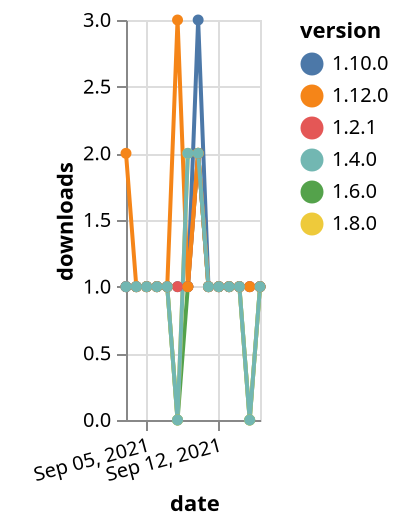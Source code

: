 {"$schema": "https://vega.github.io/schema/vega-lite/v5.json", "description": "A simple bar chart with embedded data.", "data": {"values": [{"date": "2021-09-03", "total": 185, "delta": 1, "version": "1.6.0"}, {"date": "2021-09-04", "total": 186, "delta": 1, "version": "1.6.0"}, {"date": "2021-09-05", "total": 187, "delta": 1, "version": "1.6.0"}, {"date": "2021-09-06", "total": 188, "delta": 1, "version": "1.6.0"}, {"date": "2021-09-07", "total": 189, "delta": 1, "version": "1.6.0"}, {"date": "2021-09-08", "total": 189, "delta": 0, "version": "1.6.0"}, {"date": "2021-09-09", "total": 190, "delta": 1, "version": "1.6.0"}, {"date": "2021-09-10", "total": 192, "delta": 2, "version": "1.6.0"}, {"date": "2021-09-11", "total": 193, "delta": 1, "version": "1.6.0"}, {"date": "2021-09-12", "total": 194, "delta": 1, "version": "1.6.0"}, {"date": "2021-09-13", "total": 195, "delta": 1, "version": "1.6.0"}, {"date": "2021-09-14", "total": 196, "delta": 1, "version": "1.6.0"}, {"date": "2021-09-15", "total": 196, "delta": 0, "version": "1.6.0"}, {"date": "2021-09-16", "total": 197, "delta": 1, "version": "1.6.0"}, {"date": "2021-09-03", "total": 161, "delta": 1, "version": "1.8.0"}, {"date": "2021-09-04", "total": 162, "delta": 1, "version": "1.8.0"}, {"date": "2021-09-05", "total": 163, "delta": 1, "version": "1.8.0"}, {"date": "2021-09-06", "total": 164, "delta": 1, "version": "1.8.0"}, {"date": "2021-09-07", "total": 165, "delta": 1, "version": "1.8.0"}, {"date": "2021-09-08", "total": 165, "delta": 0, "version": "1.8.0"}, {"date": "2021-09-09", "total": 167, "delta": 2, "version": "1.8.0"}, {"date": "2021-09-10", "total": 169, "delta": 2, "version": "1.8.0"}, {"date": "2021-09-11", "total": 170, "delta": 1, "version": "1.8.0"}, {"date": "2021-09-12", "total": 171, "delta": 1, "version": "1.8.0"}, {"date": "2021-09-13", "total": 172, "delta": 1, "version": "1.8.0"}, {"date": "2021-09-14", "total": 173, "delta": 1, "version": "1.8.0"}, {"date": "2021-09-15", "total": 173, "delta": 0, "version": "1.8.0"}, {"date": "2021-09-16", "total": 174, "delta": 1, "version": "1.8.0"}, {"date": "2021-09-03", "total": 193, "delta": 1, "version": "1.10.0"}, {"date": "2021-09-04", "total": 194, "delta": 1, "version": "1.10.0"}, {"date": "2021-09-05", "total": 195, "delta": 1, "version": "1.10.0"}, {"date": "2021-09-06", "total": 196, "delta": 1, "version": "1.10.0"}, {"date": "2021-09-07", "total": 197, "delta": 1, "version": "1.10.0"}, {"date": "2021-09-08", "total": 198, "delta": 1, "version": "1.10.0"}, {"date": "2021-09-09", "total": 199, "delta": 1, "version": "1.10.0"}, {"date": "2021-09-10", "total": 202, "delta": 3, "version": "1.10.0"}, {"date": "2021-09-11", "total": 203, "delta": 1, "version": "1.10.0"}, {"date": "2021-09-12", "total": 204, "delta": 1, "version": "1.10.0"}, {"date": "2021-09-13", "total": 205, "delta": 1, "version": "1.10.0"}, {"date": "2021-09-14", "total": 206, "delta": 1, "version": "1.10.0"}, {"date": "2021-09-15", "total": 207, "delta": 1, "version": "1.10.0"}, {"date": "2021-09-16", "total": 208, "delta": 1, "version": "1.10.0"}, {"date": "2021-09-03", "total": 239, "delta": 1, "version": "1.2.1"}, {"date": "2021-09-04", "total": 240, "delta": 1, "version": "1.2.1"}, {"date": "2021-09-05", "total": 241, "delta": 1, "version": "1.2.1"}, {"date": "2021-09-06", "total": 242, "delta": 1, "version": "1.2.1"}, {"date": "2021-09-07", "total": 243, "delta": 1, "version": "1.2.1"}, {"date": "2021-09-08", "total": 244, "delta": 1, "version": "1.2.1"}, {"date": "2021-09-09", "total": 245, "delta": 1, "version": "1.2.1"}, {"date": "2021-09-10", "total": 247, "delta": 2, "version": "1.2.1"}, {"date": "2021-09-11", "total": 248, "delta": 1, "version": "1.2.1"}, {"date": "2021-09-12", "total": 249, "delta": 1, "version": "1.2.1"}, {"date": "2021-09-13", "total": 250, "delta": 1, "version": "1.2.1"}, {"date": "2021-09-14", "total": 251, "delta": 1, "version": "1.2.1"}, {"date": "2021-09-15", "total": 252, "delta": 1, "version": "1.2.1"}, {"date": "2021-09-16", "total": 253, "delta": 1, "version": "1.2.1"}, {"date": "2021-09-03", "total": 120, "delta": 2, "version": "1.12.0"}, {"date": "2021-09-04", "total": 121, "delta": 1, "version": "1.12.0"}, {"date": "2021-09-05", "total": 122, "delta": 1, "version": "1.12.0"}, {"date": "2021-09-06", "total": 123, "delta": 1, "version": "1.12.0"}, {"date": "2021-09-07", "total": 124, "delta": 1, "version": "1.12.0"}, {"date": "2021-09-08", "total": 127, "delta": 3, "version": "1.12.0"}, {"date": "2021-09-09", "total": 128, "delta": 1, "version": "1.12.0"}, {"date": "2021-09-10", "total": 130, "delta": 2, "version": "1.12.0"}, {"date": "2021-09-11", "total": 131, "delta": 1, "version": "1.12.0"}, {"date": "2021-09-12", "total": 132, "delta": 1, "version": "1.12.0"}, {"date": "2021-09-13", "total": 133, "delta": 1, "version": "1.12.0"}, {"date": "2021-09-14", "total": 134, "delta": 1, "version": "1.12.0"}, {"date": "2021-09-15", "total": 135, "delta": 1, "version": "1.12.0"}, {"date": "2021-09-16", "total": 136, "delta": 1, "version": "1.12.0"}, {"date": "2021-09-03", "total": 196, "delta": 1, "version": "1.4.0"}, {"date": "2021-09-04", "total": 197, "delta": 1, "version": "1.4.0"}, {"date": "2021-09-05", "total": 198, "delta": 1, "version": "1.4.0"}, {"date": "2021-09-06", "total": 199, "delta": 1, "version": "1.4.0"}, {"date": "2021-09-07", "total": 200, "delta": 1, "version": "1.4.0"}, {"date": "2021-09-08", "total": 200, "delta": 0, "version": "1.4.0"}, {"date": "2021-09-09", "total": 202, "delta": 2, "version": "1.4.0"}, {"date": "2021-09-10", "total": 204, "delta": 2, "version": "1.4.0"}, {"date": "2021-09-11", "total": 205, "delta": 1, "version": "1.4.0"}, {"date": "2021-09-12", "total": 206, "delta": 1, "version": "1.4.0"}, {"date": "2021-09-13", "total": 207, "delta": 1, "version": "1.4.0"}, {"date": "2021-09-14", "total": 208, "delta": 1, "version": "1.4.0"}, {"date": "2021-09-15", "total": 208, "delta": 0, "version": "1.4.0"}, {"date": "2021-09-16", "total": 209, "delta": 1, "version": "1.4.0"}]}, "width": "container", "mark": {"type": "line", "point": {"filled": true}}, "encoding": {"x": {"field": "date", "type": "temporal", "timeUnit": "yearmonthdate", "title": "date", "axis": {"labelAngle": -15}}, "y": {"field": "delta", "type": "quantitative", "title": "downloads"}, "color": {"field": "version", "type": "nominal"}, "tooltip": {"field": "delta"}}}